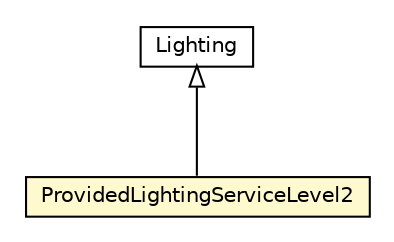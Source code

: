 #!/usr/local/bin/dot
#
# Class diagram 
# Generated by UMLGraph version R5_6-24-gf6e263 (http://www.umlgraph.org/)
#

digraph G {
	edge [fontname="Helvetica",fontsize=10,labelfontname="Helvetica",labelfontsize=10];
	node [fontname="Helvetica",fontsize=10,shape=plaintext];
	nodesep=0.25;
	ranksep=0.5;
	// org.universAAL.ontology.lighting.Lighting
	c6611579 [label=<<table title="org.universAAL.ontology.lighting.Lighting" border="0" cellborder="1" cellspacing="0" cellpadding="2" port="p" href="../../../ontology/lighting/Lighting.html">
		<tr><td><table border="0" cellspacing="0" cellpadding="1">
<tr><td align="center" balign="center"> Lighting </td></tr>
		</table></td></tr>
		</table>>, URL="../../../ontology/lighting/Lighting.html", fontname="Helvetica", fontcolor="black", fontsize=10.0];
	// org.universAAL.samples.lighting.server_regular.ProvidedLightingServiceLevel2
	c6613183 [label=<<table title="org.universAAL.samples.lighting.server_regular.ProvidedLightingServiceLevel2" border="0" cellborder="1" cellspacing="0" cellpadding="2" port="p" bgcolor="lemonChiffon" href="./ProvidedLightingServiceLevel2.html">
		<tr><td><table border="0" cellspacing="0" cellpadding="1">
<tr><td align="center" balign="center"> ProvidedLightingServiceLevel2 </td></tr>
		</table></td></tr>
		</table>>, URL="./ProvidedLightingServiceLevel2.html", fontname="Helvetica", fontcolor="black", fontsize=10.0];
	//org.universAAL.samples.lighting.server_regular.ProvidedLightingServiceLevel2 extends org.universAAL.ontology.lighting.Lighting
	c6611579:p -> c6613183:p [dir=back,arrowtail=empty];
}

